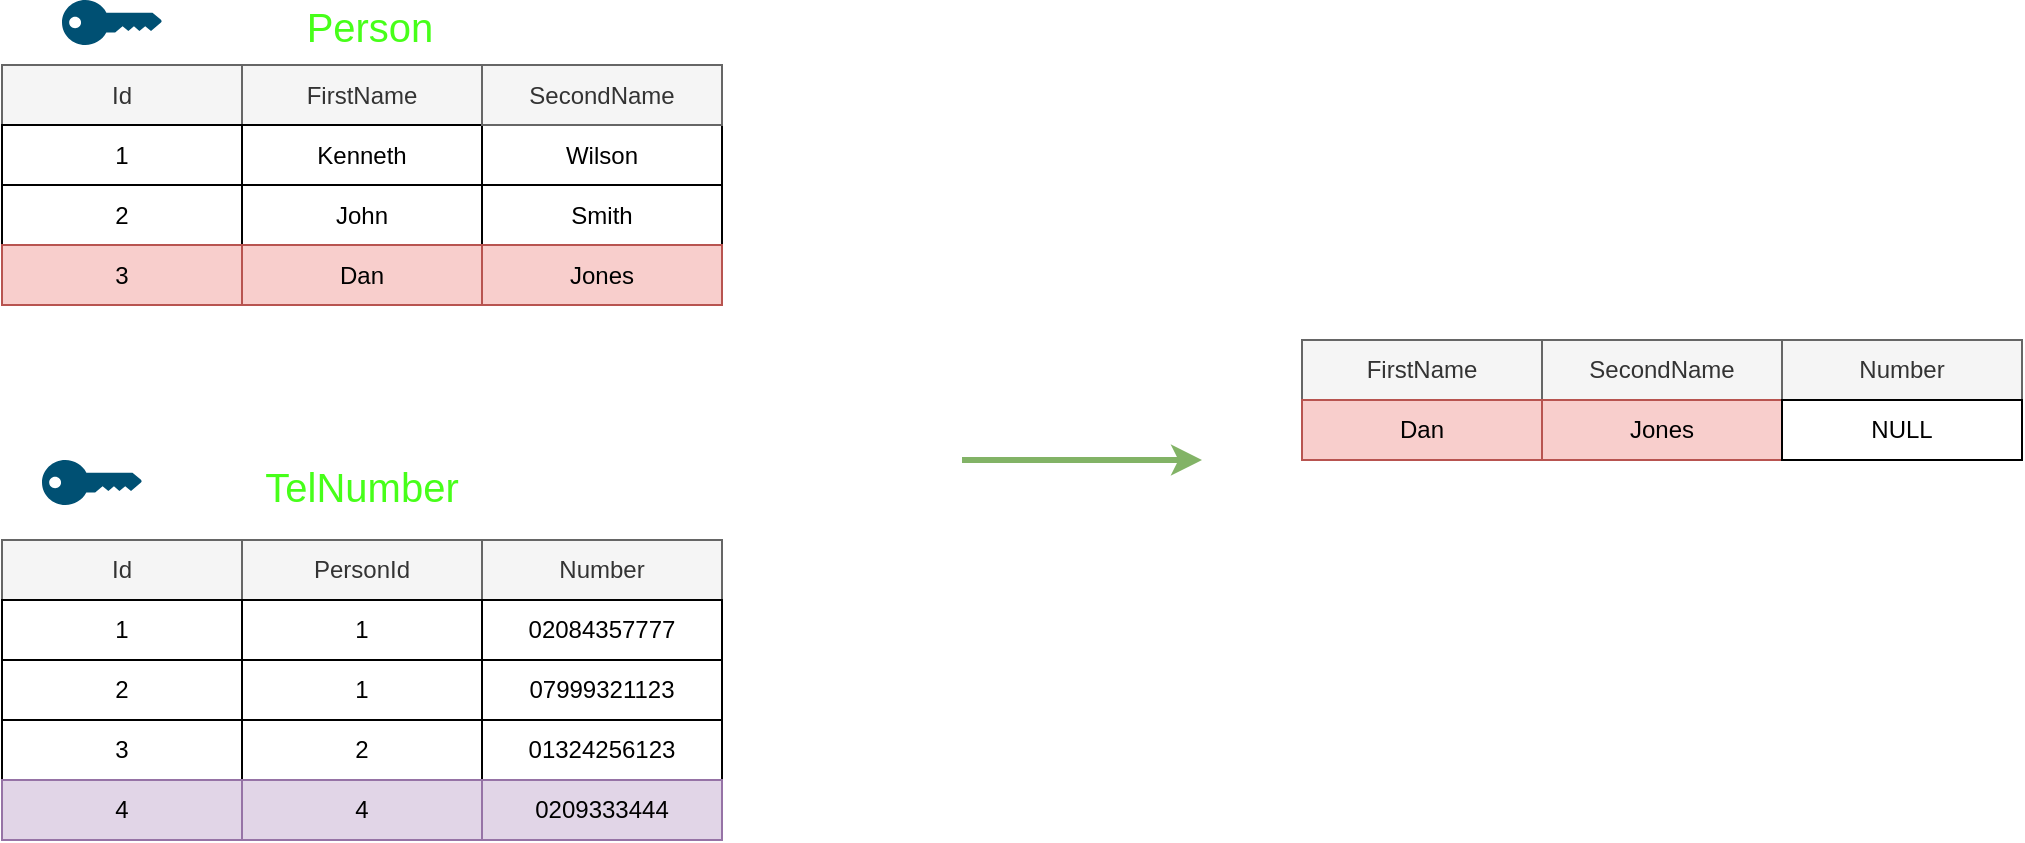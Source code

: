 <mxfile version="14.5.1" type="device"><diagram id="c6QSojzUxJFnfrgraBrx" name="Page-1"><mxGraphModel dx="2062" dy="1183" grid="1" gridSize="10" guides="1" tooltips="1" connect="1" arrows="1" fold="1" page="1" pageScale="1" pageWidth="827" pageHeight="1169" math="0" shadow="0"><root><mxCell id="0"/><mxCell id="1" parent="0"/><mxCell id="RQvd52OpKHVCcBpcgBBQ-1" value="PersonId" style="rounded=0;whiteSpace=wrap;html=1;fillColor=#f5f5f5;strokeColor=#666666;fontColor=#333333;" parent="1" vertex="1"><mxGeometry x="360" y="500" width="120" height="30" as="geometry"/></mxCell><mxCell id="RQvd52OpKHVCcBpcgBBQ-2" value="Number" style="rounded=0;whiteSpace=wrap;html=1;fillColor=#f5f5f5;strokeColor=#666666;fontColor=#333333;" parent="1" vertex="1"><mxGeometry x="480" y="500" width="120" height="30" as="geometry"/></mxCell><mxCell id="RQvd52OpKHVCcBpcgBBQ-3" value="1" style="rounded=0;whiteSpace=wrap;html=1;" parent="1" vertex="1"><mxGeometry x="360" y="530" width="120" height="30" as="geometry"/></mxCell><mxCell id="RQvd52OpKHVCcBpcgBBQ-4" value="02084357777" style="rounded=0;whiteSpace=wrap;html=1;" parent="1" vertex="1"><mxGeometry x="480" y="530" width="120" height="30" as="geometry"/></mxCell><mxCell id="RQvd52OpKHVCcBpcgBBQ-5" value="1" style="rounded=0;whiteSpace=wrap;html=1;" parent="1" vertex="1"><mxGeometry x="360" y="560" width="120" height="30" as="geometry"/></mxCell><mxCell id="RQvd52OpKHVCcBpcgBBQ-6" value="07999321123" style="rounded=0;whiteSpace=wrap;html=1;" parent="1" vertex="1"><mxGeometry x="480" y="560" width="120" height="30" as="geometry"/></mxCell><mxCell id="RQvd52OpKHVCcBpcgBBQ-7" value="2" style="rounded=0;whiteSpace=wrap;html=1;" parent="1" vertex="1"><mxGeometry x="360" y="590" width="120" height="30" as="geometry"/></mxCell><mxCell id="RQvd52OpKHVCcBpcgBBQ-8" value="01324256123" style="rounded=0;whiteSpace=wrap;html=1;" parent="1" vertex="1"><mxGeometry x="480" y="590" width="120" height="30" as="geometry"/></mxCell><mxCell id="RQvd52OpKHVCcBpcgBBQ-9" value="" style="points=[[0,0.5,0],[0.24,0,0],[0.5,0.28,0],[0.995,0.475,0],[0.5,0.72,0],[0.24,1,0]];verticalLabelPosition=bottom;html=1;verticalAlign=top;aspect=fixed;align=center;pointerEvents=1;shape=mxgraph.cisco19.key;fillColor=#005073;strokeColor=none;" parent="1" vertex="1"><mxGeometry x="260" y="460" width="50" height="22.5" as="geometry"/></mxCell><mxCell id="RQvd52OpKHVCcBpcgBBQ-10" value="FirstName" style="rounded=0;whiteSpace=wrap;html=1;fillColor=#f5f5f5;strokeColor=#666666;fontColor=#333333;" parent="1" vertex="1"><mxGeometry x="890" y="400" width="120" height="30" as="geometry"/></mxCell><mxCell id="RQvd52OpKHVCcBpcgBBQ-11" value="SecondName" style="rounded=0;whiteSpace=wrap;html=1;fillColor=#f5f5f5;strokeColor=#666666;fontColor=#333333;" parent="1" vertex="1"><mxGeometry x="1010" y="400" width="120" height="30" as="geometry"/></mxCell><mxCell id="RQvd52OpKHVCcBpcgBBQ-14" value="" style="endArrow=classic;html=1;strokeWidth=3;fillColor=#d5e8d4;strokeColor=#82b366;" parent="1" edge="1"><mxGeometry width="50" height="50" relative="1" as="geometry"><mxPoint x="720" y="460" as="sourcePoint"/><mxPoint x="840" y="460" as="targetPoint"/></mxGeometry></mxCell><mxCell id="RQvd52OpKHVCcBpcgBBQ-15" value="TelNumber" style="text;html=1;strokeColor=none;fillColor=none;align=center;verticalAlign=middle;whiteSpace=wrap;rounded=0;fontSize=20;fontColor=#47FF19;" parent="1" vertex="1"><mxGeometry x="400" y="462.5" width="40" height="20" as="geometry"/></mxCell><mxCell id="RQvd52OpKHVCcBpcgBBQ-16" value="Id" style="rounded=0;whiteSpace=wrap;html=1;fillColor=#f5f5f5;strokeColor=#666666;fontColor=#333333;" parent="1" vertex="1"><mxGeometry x="240" y="262.5" width="120" height="30" as="geometry"/></mxCell><mxCell id="RQvd52OpKHVCcBpcgBBQ-17" value="FirstName" style="rounded=0;whiteSpace=wrap;html=1;fillColor=#f5f5f5;strokeColor=#666666;fontColor=#333333;" parent="1" vertex="1"><mxGeometry x="360" y="262.5" width="120" height="30" as="geometry"/></mxCell><mxCell id="RQvd52OpKHVCcBpcgBBQ-18" value="1" style="rounded=0;whiteSpace=wrap;html=1;" parent="1" vertex="1"><mxGeometry x="240" y="292.5" width="120" height="30" as="geometry"/></mxCell><mxCell id="RQvd52OpKHVCcBpcgBBQ-19" value="Kenneth" style="rounded=0;whiteSpace=wrap;html=1;" parent="1" vertex="1"><mxGeometry x="360" y="292.5" width="120" height="30" as="geometry"/></mxCell><mxCell id="RQvd52OpKHVCcBpcgBBQ-20" value="Wilson" style="rounded=0;whiteSpace=wrap;html=1;" parent="1" vertex="1"><mxGeometry x="480" y="292.5" width="120" height="30" as="geometry"/></mxCell><mxCell id="RQvd52OpKHVCcBpcgBBQ-21" value="" style="points=[[0,0.5,0],[0.24,0,0],[0.5,0.28,0],[0.995,0.475,0],[0.5,0.72,0],[0.24,1,0]];verticalLabelPosition=bottom;html=1;verticalAlign=top;aspect=fixed;align=center;pointerEvents=1;shape=mxgraph.cisco19.key;fillColor=#005073;strokeColor=none;" parent="1" vertex="1"><mxGeometry x="270" y="230" width="50" height="22.5" as="geometry"/></mxCell><mxCell id="RQvd52OpKHVCcBpcgBBQ-22" value="Person" style="text;html=1;strokeColor=none;fillColor=none;align=center;verticalAlign=middle;whiteSpace=wrap;rounded=0;fontSize=20;fontColor=#47FF19;" parent="1" vertex="1"><mxGeometry x="404" y="232.5" width="40" height="20" as="geometry"/></mxCell><mxCell id="RQvd52OpKHVCcBpcgBBQ-23" value="SecondName" style="rounded=0;whiteSpace=wrap;html=1;fillColor=#f5f5f5;strokeColor=#666666;fontColor=#333333;" parent="1" vertex="1"><mxGeometry x="480" y="262.5" width="120" height="30" as="geometry"/></mxCell><mxCell id="RQvd52OpKHVCcBpcgBBQ-24" value="2" style="rounded=0;whiteSpace=wrap;html=1;" parent="1" vertex="1"><mxGeometry x="240" y="322.5" width="120" height="30" as="geometry"/></mxCell><mxCell id="RQvd52OpKHVCcBpcgBBQ-25" value="John" style="rounded=0;whiteSpace=wrap;html=1;" parent="1" vertex="1"><mxGeometry x="360" y="322.5" width="120" height="30" as="geometry"/></mxCell><mxCell id="RQvd52OpKHVCcBpcgBBQ-26" value="Smith" style="rounded=0;whiteSpace=wrap;html=1;" parent="1" vertex="1"><mxGeometry x="480" y="322.5" width="120" height="30" as="geometry"/></mxCell><mxCell id="RQvd52OpKHVCcBpcgBBQ-31" value="Id" style="rounded=0;whiteSpace=wrap;html=1;fillColor=#f5f5f5;strokeColor=#666666;fontColor=#333333;" parent="1" vertex="1"><mxGeometry x="240" y="500" width="120" height="30" as="geometry"/></mxCell><mxCell id="RQvd52OpKHVCcBpcgBBQ-32" value="1" style="rounded=0;whiteSpace=wrap;html=1;" parent="1" vertex="1"><mxGeometry x="240" y="530" width="120" height="30" as="geometry"/></mxCell><mxCell id="RQvd52OpKHVCcBpcgBBQ-33" value="2" style="rounded=0;whiteSpace=wrap;html=1;" parent="1" vertex="1"><mxGeometry x="240" y="560" width="120" height="30" as="geometry"/></mxCell><mxCell id="RQvd52OpKHVCcBpcgBBQ-34" value="3" style="rounded=0;whiteSpace=wrap;html=1;" parent="1" vertex="1"><mxGeometry x="240" y="590" width="120" height="30" as="geometry"/></mxCell><mxCell id="RQvd52OpKHVCcBpcgBBQ-41" value="Number" style="rounded=0;whiteSpace=wrap;html=1;fillColor=#f5f5f5;strokeColor=#666666;fontColor=#333333;" parent="1" vertex="1"><mxGeometry x="1130" y="400" width="120" height="30" as="geometry"/></mxCell><mxCell id="6ynGskaWWhQOolLBXHBM-1" value="3" style="rounded=0;whiteSpace=wrap;html=1;fillColor=#f8cecc;strokeColor=#b85450;" vertex="1" parent="1"><mxGeometry x="240" y="352.5" width="120" height="30" as="geometry"/></mxCell><mxCell id="6ynGskaWWhQOolLBXHBM-2" value="Dan" style="rounded=0;whiteSpace=wrap;html=1;fillColor=#f8cecc;strokeColor=#b85450;" vertex="1" parent="1"><mxGeometry x="360" y="352.5" width="120" height="30" as="geometry"/></mxCell><mxCell id="6ynGskaWWhQOolLBXHBM-3" value="Jones" style="rounded=0;whiteSpace=wrap;html=1;fillColor=#f8cecc;strokeColor=#b85450;" vertex="1" parent="1"><mxGeometry x="480" y="352.5" width="120" height="30" as="geometry"/></mxCell><mxCell id="6ynGskaWWhQOolLBXHBM-26" value="4" style="rounded=0;whiteSpace=wrap;html=1;fillColor=#e1d5e7;strokeColor=#9673a6;" vertex="1" parent="1"><mxGeometry x="360" y="620" width="120" height="30" as="geometry"/></mxCell><mxCell id="6ynGskaWWhQOolLBXHBM-27" value="0209333444" style="rounded=0;whiteSpace=wrap;html=1;fillColor=#e1d5e7;strokeColor=#9673a6;" vertex="1" parent="1"><mxGeometry x="480" y="620" width="120" height="30" as="geometry"/></mxCell><mxCell id="6ynGskaWWhQOolLBXHBM-28" value="4" style="rounded=0;whiteSpace=wrap;html=1;fillColor=#e1d5e7;strokeColor=#9673a6;" vertex="1" parent="1"><mxGeometry x="240" y="620" width="120" height="30" as="geometry"/></mxCell><mxCell id="6ynGskaWWhQOolLBXHBM-43" value="Dan" style="rounded=0;whiteSpace=wrap;html=1;fillColor=#f8cecc;strokeColor=#b85450;" vertex="1" parent="1"><mxGeometry x="890" y="430" width="120" height="30" as="geometry"/></mxCell><mxCell id="6ynGskaWWhQOolLBXHBM-44" value="Jones" style="rounded=0;whiteSpace=wrap;html=1;fillColor=#f8cecc;strokeColor=#b85450;" vertex="1" parent="1"><mxGeometry x="1010" y="430" width="120" height="30" as="geometry"/></mxCell><mxCell id="6ynGskaWWhQOolLBXHBM-45" value="NULL" style="rounded=0;whiteSpace=wrap;html=1;" vertex="1" parent="1"><mxGeometry x="1130" y="430" width="120" height="30" as="geometry"/></mxCell></root></mxGraphModel></diagram></mxfile>